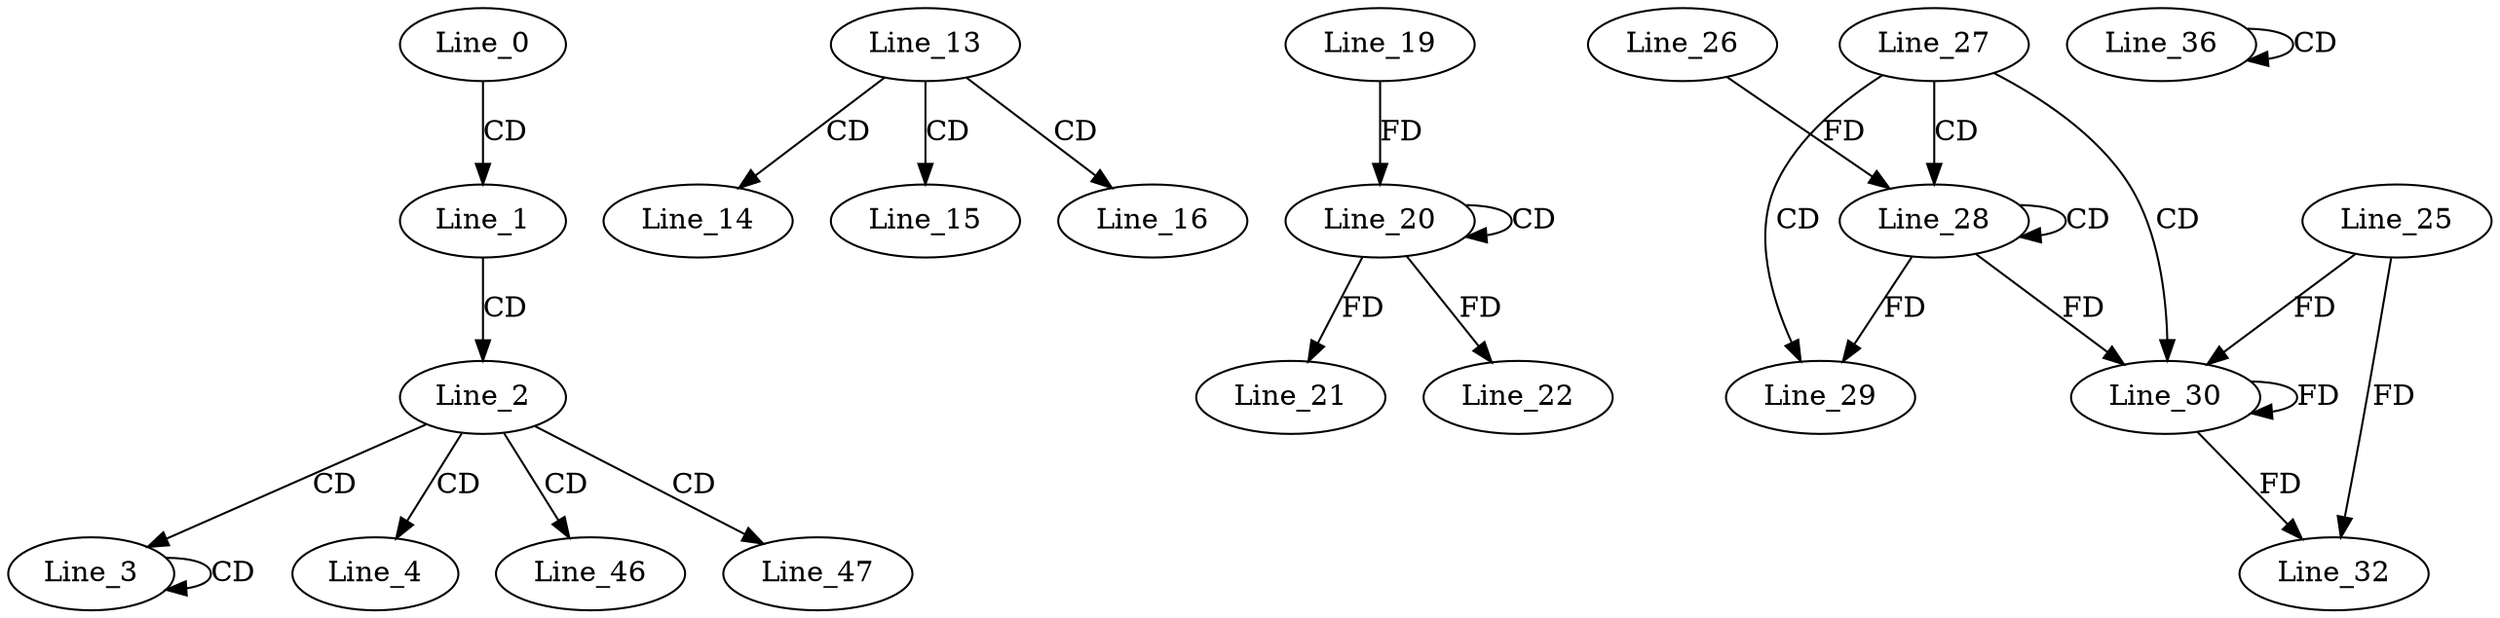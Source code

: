 digraph G {
  Line_0;
  Line_1;
  Line_2;
  Line_3;
  Line_3;
  Line_4;
  Line_13;
  Line_14;
  Line_15;
  Line_16;
  Line_20;
  Line_20;
  Line_19;
  Line_21;
  Line_22;
  Line_27;
  Line_28;
  Line_28;
  Line_26;
  Line_29;
  Line_30;
  Line_25;
  Line_32;
  Line_36;
  Line_36;
  Line_46;
  Line_47;
  Line_0 -> Line_1 [ label="CD" ];
  Line_1 -> Line_2 [ label="CD" ];
  Line_2 -> Line_3 [ label="CD" ];
  Line_3 -> Line_3 [ label="CD" ];
  Line_2 -> Line_4 [ label="CD" ];
  Line_13 -> Line_14 [ label="CD" ];
  Line_13 -> Line_15 [ label="CD" ];
  Line_13 -> Line_16 [ label="CD" ];
  Line_20 -> Line_20 [ label="CD" ];
  Line_19 -> Line_20 [ label="FD" ];
  Line_20 -> Line_21 [ label="FD" ];
  Line_20 -> Line_22 [ label="FD" ];
  Line_27 -> Line_28 [ label="CD" ];
  Line_28 -> Line_28 [ label="CD" ];
  Line_26 -> Line_28 [ label="FD" ];
  Line_27 -> Line_29 [ label="CD" ];
  Line_28 -> Line_29 [ label="FD" ];
  Line_27 -> Line_30 [ label="CD" ];
  Line_30 -> Line_30 [ label="FD" ];
  Line_25 -> Line_30 [ label="FD" ];
  Line_28 -> Line_30 [ label="FD" ];
  Line_30 -> Line_32 [ label="FD" ];
  Line_25 -> Line_32 [ label="FD" ];
  Line_36 -> Line_36 [ label="CD" ];
  Line_2 -> Line_46 [ label="CD" ];
  Line_2 -> Line_47 [ label="CD" ];
}
